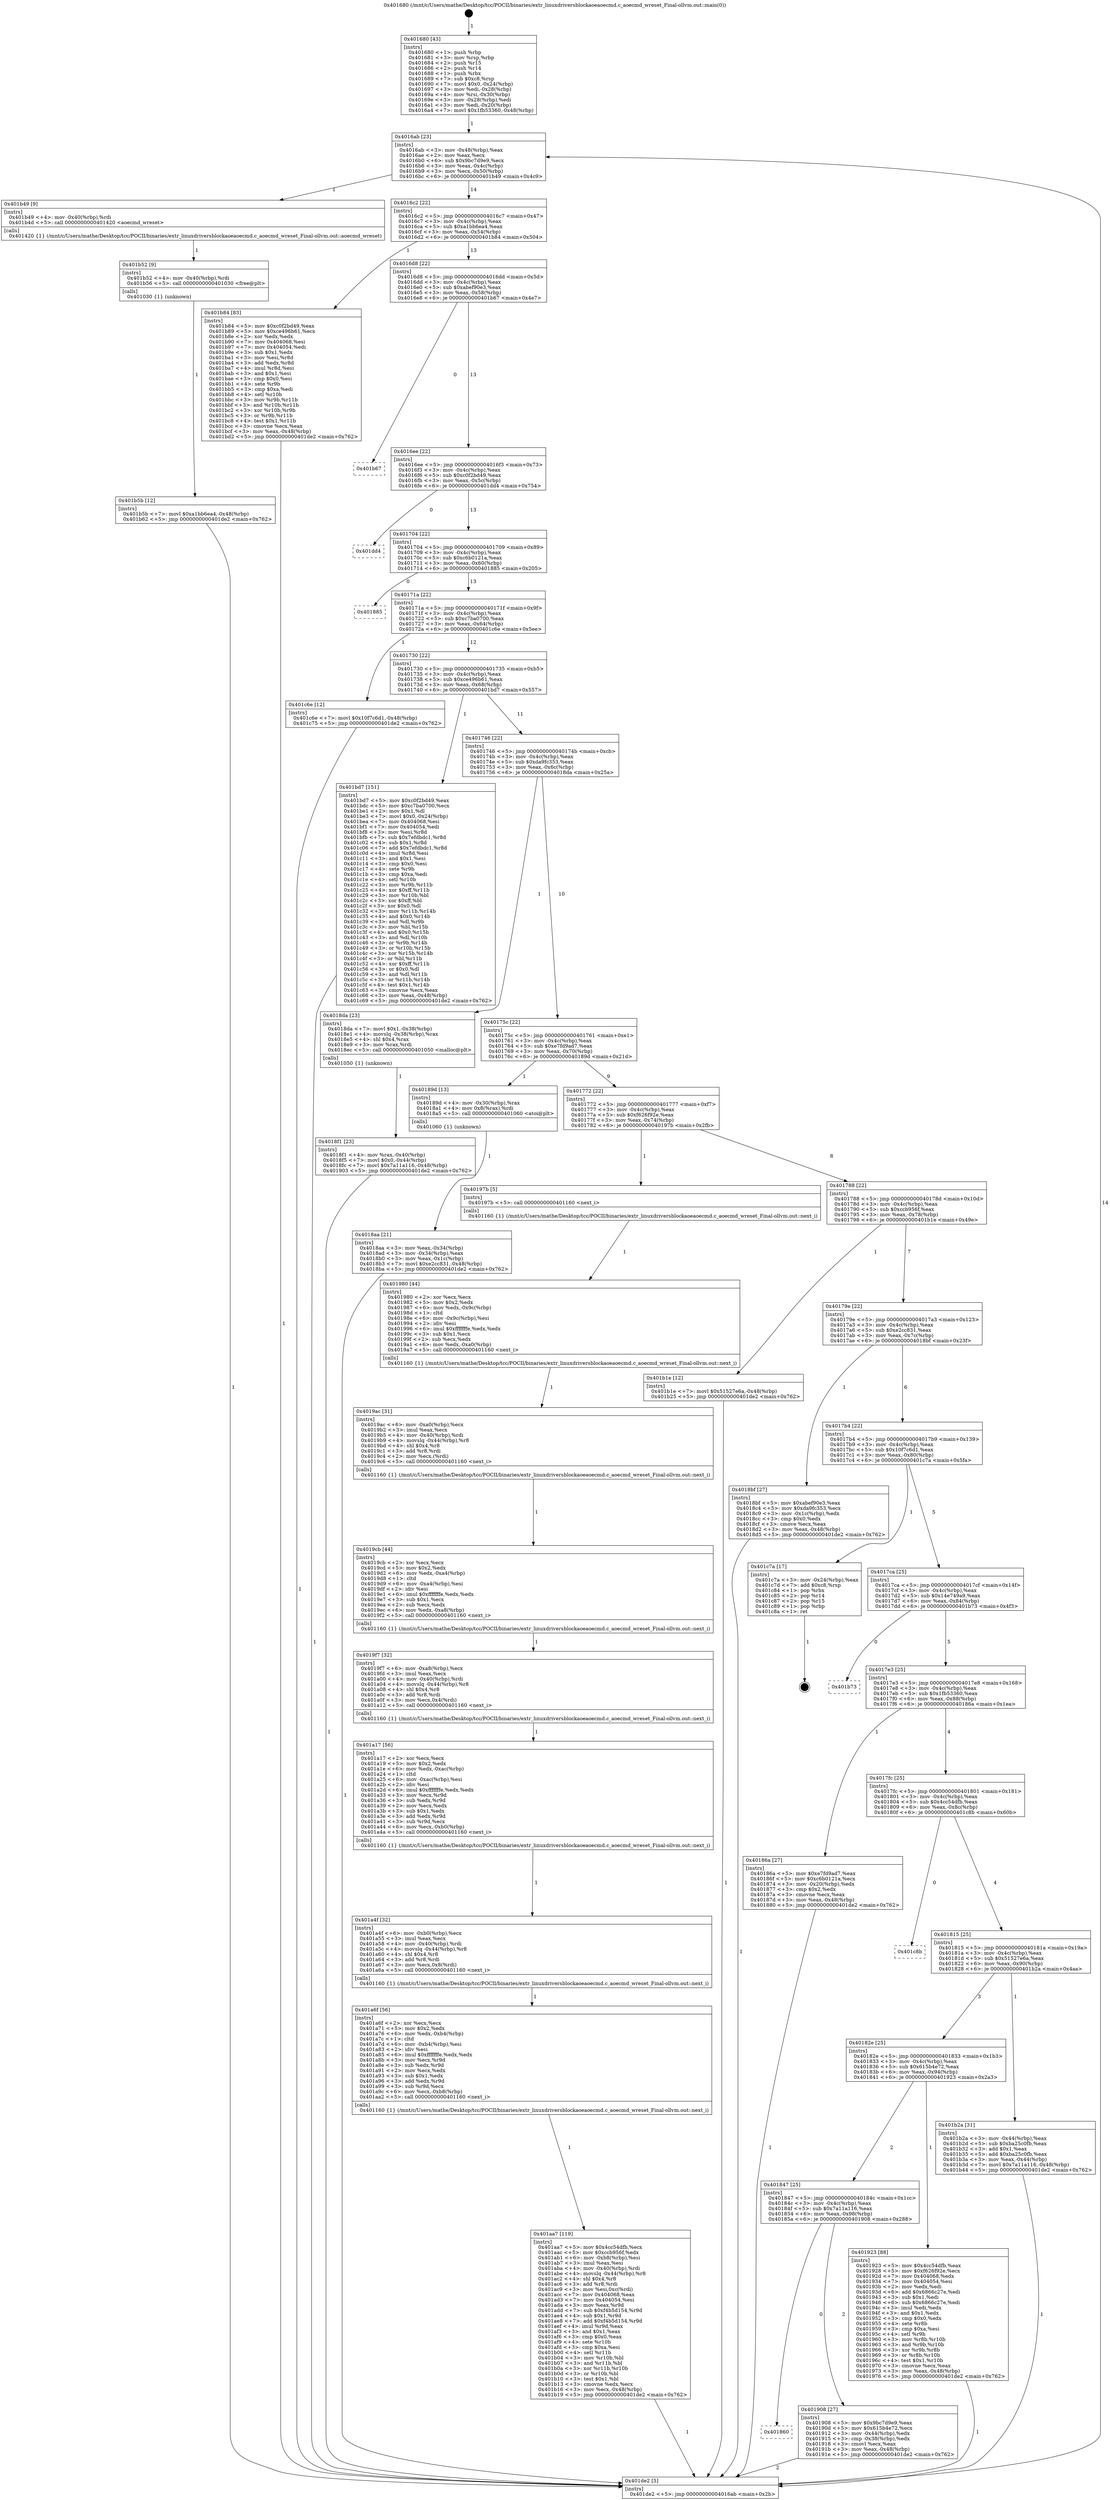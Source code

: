 digraph "0x401680" {
  label = "0x401680 (/mnt/c/Users/mathe/Desktop/tcc/POCII/binaries/extr_linuxdriversblockaoeaoecmd.c_aoecmd_wreset_Final-ollvm.out::main(0))"
  labelloc = "t"
  node[shape=record]

  Entry [label="",width=0.3,height=0.3,shape=circle,fillcolor=black,style=filled]
  "0x4016ab" [label="{
     0x4016ab [23]\l
     | [instrs]\l
     &nbsp;&nbsp;0x4016ab \<+3\>: mov -0x48(%rbp),%eax\l
     &nbsp;&nbsp;0x4016ae \<+2\>: mov %eax,%ecx\l
     &nbsp;&nbsp;0x4016b0 \<+6\>: sub $0x9bc7d9e9,%ecx\l
     &nbsp;&nbsp;0x4016b6 \<+3\>: mov %eax,-0x4c(%rbp)\l
     &nbsp;&nbsp;0x4016b9 \<+3\>: mov %ecx,-0x50(%rbp)\l
     &nbsp;&nbsp;0x4016bc \<+6\>: je 0000000000401b49 \<main+0x4c9\>\l
  }"]
  "0x401b49" [label="{
     0x401b49 [9]\l
     | [instrs]\l
     &nbsp;&nbsp;0x401b49 \<+4\>: mov -0x40(%rbp),%rdi\l
     &nbsp;&nbsp;0x401b4d \<+5\>: call 0000000000401420 \<aoecmd_wreset\>\l
     | [calls]\l
     &nbsp;&nbsp;0x401420 \{1\} (/mnt/c/Users/mathe/Desktop/tcc/POCII/binaries/extr_linuxdriversblockaoeaoecmd.c_aoecmd_wreset_Final-ollvm.out::aoecmd_wreset)\l
  }"]
  "0x4016c2" [label="{
     0x4016c2 [22]\l
     | [instrs]\l
     &nbsp;&nbsp;0x4016c2 \<+5\>: jmp 00000000004016c7 \<main+0x47\>\l
     &nbsp;&nbsp;0x4016c7 \<+3\>: mov -0x4c(%rbp),%eax\l
     &nbsp;&nbsp;0x4016ca \<+5\>: sub $0xa1bb6ea4,%eax\l
     &nbsp;&nbsp;0x4016cf \<+3\>: mov %eax,-0x54(%rbp)\l
     &nbsp;&nbsp;0x4016d2 \<+6\>: je 0000000000401b84 \<main+0x504\>\l
  }"]
  Exit [label="",width=0.3,height=0.3,shape=circle,fillcolor=black,style=filled,peripheries=2]
  "0x401b84" [label="{
     0x401b84 [83]\l
     | [instrs]\l
     &nbsp;&nbsp;0x401b84 \<+5\>: mov $0xc0f2bd49,%eax\l
     &nbsp;&nbsp;0x401b89 \<+5\>: mov $0xce496b61,%ecx\l
     &nbsp;&nbsp;0x401b8e \<+2\>: xor %edx,%edx\l
     &nbsp;&nbsp;0x401b90 \<+7\>: mov 0x404068,%esi\l
     &nbsp;&nbsp;0x401b97 \<+7\>: mov 0x404054,%edi\l
     &nbsp;&nbsp;0x401b9e \<+3\>: sub $0x1,%edx\l
     &nbsp;&nbsp;0x401ba1 \<+3\>: mov %esi,%r8d\l
     &nbsp;&nbsp;0x401ba4 \<+3\>: add %edx,%r8d\l
     &nbsp;&nbsp;0x401ba7 \<+4\>: imul %r8d,%esi\l
     &nbsp;&nbsp;0x401bab \<+3\>: and $0x1,%esi\l
     &nbsp;&nbsp;0x401bae \<+3\>: cmp $0x0,%esi\l
     &nbsp;&nbsp;0x401bb1 \<+4\>: sete %r9b\l
     &nbsp;&nbsp;0x401bb5 \<+3\>: cmp $0xa,%edi\l
     &nbsp;&nbsp;0x401bb8 \<+4\>: setl %r10b\l
     &nbsp;&nbsp;0x401bbc \<+3\>: mov %r9b,%r11b\l
     &nbsp;&nbsp;0x401bbf \<+3\>: and %r10b,%r11b\l
     &nbsp;&nbsp;0x401bc2 \<+3\>: xor %r10b,%r9b\l
     &nbsp;&nbsp;0x401bc5 \<+3\>: or %r9b,%r11b\l
     &nbsp;&nbsp;0x401bc8 \<+4\>: test $0x1,%r11b\l
     &nbsp;&nbsp;0x401bcc \<+3\>: cmovne %ecx,%eax\l
     &nbsp;&nbsp;0x401bcf \<+3\>: mov %eax,-0x48(%rbp)\l
     &nbsp;&nbsp;0x401bd2 \<+5\>: jmp 0000000000401de2 \<main+0x762\>\l
  }"]
  "0x4016d8" [label="{
     0x4016d8 [22]\l
     | [instrs]\l
     &nbsp;&nbsp;0x4016d8 \<+5\>: jmp 00000000004016dd \<main+0x5d\>\l
     &nbsp;&nbsp;0x4016dd \<+3\>: mov -0x4c(%rbp),%eax\l
     &nbsp;&nbsp;0x4016e0 \<+5\>: sub $0xabef90e3,%eax\l
     &nbsp;&nbsp;0x4016e5 \<+3\>: mov %eax,-0x58(%rbp)\l
     &nbsp;&nbsp;0x4016e8 \<+6\>: je 0000000000401b67 \<main+0x4e7\>\l
  }"]
  "0x401b5b" [label="{
     0x401b5b [12]\l
     | [instrs]\l
     &nbsp;&nbsp;0x401b5b \<+7\>: movl $0xa1bb6ea4,-0x48(%rbp)\l
     &nbsp;&nbsp;0x401b62 \<+5\>: jmp 0000000000401de2 \<main+0x762\>\l
  }"]
  "0x401b67" [label="{
     0x401b67\l
  }", style=dashed]
  "0x4016ee" [label="{
     0x4016ee [22]\l
     | [instrs]\l
     &nbsp;&nbsp;0x4016ee \<+5\>: jmp 00000000004016f3 \<main+0x73\>\l
     &nbsp;&nbsp;0x4016f3 \<+3\>: mov -0x4c(%rbp),%eax\l
     &nbsp;&nbsp;0x4016f6 \<+5\>: sub $0xc0f2bd49,%eax\l
     &nbsp;&nbsp;0x4016fb \<+3\>: mov %eax,-0x5c(%rbp)\l
     &nbsp;&nbsp;0x4016fe \<+6\>: je 0000000000401dd4 \<main+0x754\>\l
  }"]
  "0x401b52" [label="{
     0x401b52 [9]\l
     | [instrs]\l
     &nbsp;&nbsp;0x401b52 \<+4\>: mov -0x40(%rbp),%rdi\l
     &nbsp;&nbsp;0x401b56 \<+5\>: call 0000000000401030 \<free@plt\>\l
     | [calls]\l
     &nbsp;&nbsp;0x401030 \{1\} (unknown)\l
  }"]
  "0x401dd4" [label="{
     0x401dd4\l
  }", style=dashed]
  "0x401704" [label="{
     0x401704 [22]\l
     | [instrs]\l
     &nbsp;&nbsp;0x401704 \<+5\>: jmp 0000000000401709 \<main+0x89\>\l
     &nbsp;&nbsp;0x401709 \<+3\>: mov -0x4c(%rbp),%eax\l
     &nbsp;&nbsp;0x40170c \<+5\>: sub $0xc6b0121a,%eax\l
     &nbsp;&nbsp;0x401711 \<+3\>: mov %eax,-0x60(%rbp)\l
     &nbsp;&nbsp;0x401714 \<+6\>: je 0000000000401885 \<main+0x205\>\l
  }"]
  "0x401aa7" [label="{
     0x401aa7 [119]\l
     | [instrs]\l
     &nbsp;&nbsp;0x401aa7 \<+5\>: mov $0x4cc54dfb,%ecx\l
     &nbsp;&nbsp;0x401aac \<+5\>: mov $0xccb956f,%edx\l
     &nbsp;&nbsp;0x401ab1 \<+6\>: mov -0xb8(%rbp),%esi\l
     &nbsp;&nbsp;0x401ab7 \<+3\>: imul %eax,%esi\l
     &nbsp;&nbsp;0x401aba \<+4\>: mov -0x40(%rbp),%rdi\l
     &nbsp;&nbsp;0x401abe \<+4\>: movslq -0x44(%rbp),%r8\l
     &nbsp;&nbsp;0x401ac2 \<+4\>: shl $0x4,%r8\l
     &nbsp;&nbsp;0x401ac6 \<+3\>: add %r8,%rdi\l
     &nbsp;&nbsp;0x401ac9 \<+3\>: mov %esi,0xc(%rdi)\l
     &nbsp;&nbsp;0x401acc \<+7\>: mov 0x404068,%eax\l
     &nbsp;&nbsp;0x401ad3 \<+7\>: mov 0x404054,%esi\l
     &nbsp;&nbsp;0x401ada \<+3\>: mov %eax,%r9d\l
     &nbsp;&nbsp;0x401add \<+7\>: sub $0xf4b5d154,%r9d\l
     &nbsp;&nbsp;0x401ae4 \<+4\>: sub $0x1,%r9d\l
     &nbsp;&nbsp;0x401ae8 \<+7\>: add $0xf4b5d154,%r9d\l
     &nbsp;&nbsp;0x401aef \<+4\>: imul %r9d,%eax\l
     &nbsp;&nbsp;0x401af3 \<+3\>: and $0x1,%eax\l
     &nbsp;&nbsp;0x401af6 \<+3\>: cmp $0x0,%eax\l
     &nbsp;&nbsp;0x401af9 \<+4\>: sete %r10b\l
     &nbsp;&nbsp;0x401afd \<+3\>: cmp $0xa,%esi\l
     &nbsp;&nbsp;0x401b00 \<+4\>: setl %r11b\l
     &nbsp;&nbsp;0x401b04 \<+3\>: mov %r10b,%bl\l
     &nbsp;&nbsp;0x401b07 \<+3\>: and %r11b,%bl\l
     &nbsp;&nbsp;0x401b0a \<+3\>: xor %r11b,%r10b\l
     &nbsp;&nbsp;0x401b0d \<+3\>: or %r10b,%bl\l
     &nbsp;&nbsp;0x401b10 \<+3\>: test $0x1,%bl\l
     &nbsp;&nbsp;0x401b13 \<+3\>: cmovne %edx,%ecx\l
     &nbsp;&nbsp;0x401b16 \<+3\>: mov %ecx,-0x48(%rbp)\l
     &nbsp;&nbsp;0x401b19 \<+5\>: jmp 0000000000401de2 \<main+0x762\>\l
  }"]
  "0x401885" [label="{
     0x401885\l
  }", style=dashed]
  "0x40171a" [label="{
     0x40171a [22]\l
     | [instrs]\l
     &nbsp;&nbsp;0x40171a \<+5\>: jmp 000000000040171f \<main+0x9f\>\l
     &nbsp;&nbsp;0x40171f \<+3\>: mov -0x4c(%rbp),%eax\l
     &nbsp;&nbsp;0x401722 \<+5\>: sub $0xc7ba0700,%eax\l
     &nbsp;&nbsp;0x401727 \<+3\>: mov %eax,-0x64(%rbp)\l
     &nbsp;&nbsp;0x40172a \<+6\>: je 0000000000401c6e \<main+0x5ee\>\l
  }"]
  "0x401a6f" [label="{
     0x401a6f [56]\l
     | [instrs]\l
     &nbsp;&nbsp;0x401a6f \<+2\>: xor %ecx,%ecx\l
     &nbsp;&nbsp;0x401a71 \<+5\>: mov $0x2,%edx\l
     &nbsp;&nbsp;0x401a76 \<+6\>: mov %edx,-0xb4(%rbp)\l
     &nbsp;&nbsp;0x401a7c \<+1\>: cltd\l
     &nbsp;&nbsp;0x401a7d \<+6\>: mov -0xb4(%rbp),%esi\l
     &nbsp;&nbsp;0x401a83 \<+2\>: idiv %esi\l
     &nbsp;&nbsp;0x401a85 \<+6\>: imul $0xfffffffe,%edx,%edx\l
     &nbsp;&nbsp;0x401a8b \<+3\>: mov %ecx,%r9d\l
     &nbsp;&nbsp;0x401a8e \<+3\>: sub %edx,%r9d\l
     &nbsp;&nbsp;0x401a91 \<+2\>: mov %ecx,%edx\l
     &nbsp;&nbsp;0x401a93 \<+3\>: sub $0x1,%edx\l
     &nbsp;&nbsp;0x401a96 \<+3\>: add %edx,%r9d\l
     &nbsp;&nbsp;0x401a99 \<+3\>: sub %r9d,%ecx\l
     &nbsp;&nbsp;0x401a9c \<+6\>: mov %ecx,-0xb8(%rbp)\l
     &nbsp;&nbsp;0x401aa2 \<+5\>: call 0000000000401160 \<next_i\>\l
     | [calls]\l
     &nbsp;&nbsp;0x401160 \{1\} (/mnt/c/Users/mathe/Desktop/tcc/POCII/binaries/extr_linuxdriversblockaoeaoecmd.c_aoecmd_wreset_Final-ollvm.out::next_i)\l
  }"]
  "0x401c6e" [label="{
     0x401c6e [12]\l
     | [instrs]\l
     &nbsp;&nbsp;0x401c6e \<+7\>: movl $0x10f7c6d1,-0x48(%rbp)\l
     &nbsp;&nbsp;0x401c75 \<+5\>: jmp 0000000000401de2 \<main+0x762\>\l
  }"]
  "0x401730" [label="{
     0x401730 [22]\l
     | [instrs]\l
     &nbsp;&nbsp;0x401730 \<+5\>: jmp 0000000000401735 \<main+0xb5\>\l
     &nbsp;&nbsp;0x401735 \<+3\>: mov -0x4c(%rbp),%eax\l
     &nbsp;&nbsp;0x401738 \<+5\>: sub $0xce496b61,%eax\l
     &nbsp;&nbsp;0x40173d \<+3\>: mov %eax,-0x68(%rbp)\l
     &nbsp;&nbsp;0x401740 \<+6\>: je 0000000000401bd7 \<main+0x557\>\l
  }"]
  "0x401a4f" [label="{
     0x401a4f [32]\l
     | [instrs]\l
     &nbsp;&nbsp;0x401a4f \<+6\>: mov -0xb0(%rbp),%ecx\l
     &nbsp;&nbsp;0x401a55 \<+3\>: imul %eax,%ecx\l
     &nbsp;&nbsp;0x401a58 \<+4\>: mov -0x40(%rbp),%rdi\l
     &nbsp;&nbsp;0x401a5c \<+4\>: movslq -0x44(%rbp),%r8\l
     &nbsp;&nbsp;0x401a60 \<+4\>: shl $0x4,%r8\l
     &nbsp;&nbsp;0x401a64 \<+3\>: add %r8,%rdi\l
     &nbsp;&nbsp;0x401a67 \<+3\>: mov %ecx,0x8(%rdi)\l
     &nbsp;&nbsp;0x401a6a \<+5\>: call 0000000000401160 \<next_i\>\l
     | [calls]\l
     &nbsp;&nbsp;0x401160 \{1\} (/mnt/c/Users/mathe/Desktop/tcc/POCII/binaries/extr_linuxdriversblockaoeaoecmd.c_aoecmd_wreset_Final-ollvm.out::next_i)\l
  }"]
  "0x401bd7" [label="{
     0x401bd7 [151]\l
     | [instrs]\l
     &nbsp;&nbsp;0x401bd7 \<+5\>: mov $0xc0f2bd49,%eax\l
     &nbsp;&nbsp;0x401bdc \<+5\>: mov $0xc7ba0700,%ecx\l
     &nbsp;&nbsp;0x401be1 \<+2\>: mov $0x1,%dl\l
     &nbsp;&nbsp;0x401be3 \<+7\>: movl $0x0,-0x24(%rbp)\l
     &nbsp;&nbsp;0x401bea \<+7\>: mov 0x404068,%esi\l
     &nbsp;&nbsp;0x401bf1 \<+7\>: mov 0x404054,%edi\l
     &nbsp;&nbsp;0x401bf8 \<+3\>: mov %esi,%r8d\l
     &nbsp;&nbsp;0x401bfb \<+7\>: sub $0x7efdbdc1,%r8d\l
     &nbsp;&nbsp;0x401c02 \<+4\>: sub $0x1,%r8d\l
     &nbsp;&nbsp;0x401c06 \<+7\>: add $0x7efdbdc1,%r8d\l
     &nbsp;&nbsp;0x401c0d \<+4\>: imul %r8d,%esi\l
     &nbsp;&nbsp;0x401c11 \<+3\>: and $0x1,%esi\l
     &nbsp;&nbsp;0x401c14 \<+3\>: cmp $0x0,%esi\l
     &nbsp;&nbsp;0x401c17 \<+4\>: sete %r9b\l
     &nbsp;&nbsp;0x401c1b \<+3\>: cmp $0xa,%edi\l
     &nbsp;&nbsp;0x401c1e \<+4\>: setl %r10b\l
     &nbsp;&nbsp;0x401c22 \<+3\>: mov %r9b,%r11b\l
     &nbsp;&nbsp;0x401c25 \<+4\>: xor $0xff,%r11b\l
     &nbsp;&nbsp;0x401c29 \<+3\>: mov %r10b,%bl\l
     &nbsp;&nbsp;0x401c2c \<+3\>: xor $0xff,%bl\l
     &nbsp;&nbsp;0x401c2f \<+3\>: xor $0x0,%dl\l
     &nbsp;&nbsp;0x401c32 \<+3\>: mov %r11b,%r14b\l
     &nbsp;&nbsp;0x401c35 \<+4\>: and $0x0,%r14b\l
     &nbsp;&nbsp;0x401c39 \<+3\>: and %dl,%r9b\l
     &nbsp;&nbsp;0x401c3c \<+3\>: mov %bl,%r15b\l
     &nbsp;&nbsp;0x401c3f \<+4\>: and $0x0,%r15b\l
     &nbsp;&nbsp;0x401c43 \<+3\>: and %dl,%r10b\l
     &nbsp;&nbsp;0x401c46 \<+3\>: or %r9b,%r14b\l
     &nbsp;&nbsp;0x401c49 \<+3\>: or %r10b,%r15b\l
     &nbsp;&nbsp;0x401c4c \<+3\>: xor %r15b,%r14b\l
     &nbsp;&nbsp;0x401c4f \<+3\>: or %bl,%r11b\l
     &nbsp;&nbsp;0x401c52 \<+4\>: xor $0xff,%r11b\l
     &nbsp;&nbsp;0x401c56 \<+3\>: or $0x0,%dl\l
     &nbsp;&nbsp;0x401c59 \<+3\>: and %dl,%r11b\l
     &nbsp;&nbsp;0x401c5c \<+3\>: or %r11b,%r14b\l
     &nbsp;&nbsp;0x401c5f \<+4\>: test $0x1,%r14b\l
     &nbsp;&nbsp;0x401c63 \<+3\>: cmovne %ecx,%eax\l
     &nbsp;&nbsp;0x401c66 \<+3\>: mov %eax,-0x48(%rbp)\l
     &nbsp;&nbsp;0x401c69 \<+5\>: jmp 0000000000401de2 \<main+0x762\>\l
  }"]
  "0x401746" [label="{
     0x401746 [22]\l
     | [instrs]\l
     &nbsp;&nbsp;0x401746 \<+5\>: jmp 000000000040174b \<main+0xcb\>\l
     &nbsp;&nbsp;0x40174b \<+3\>: mov -0x4c(%rbp),%eax\l
     &nbsp;&nbsp;0x40174e \<+5\>: sub $0xda9fc353,%eax\l
     &nbsp;&nbsp;0x401753 \<+3\>: mov %eax,-0x6c(%rbp)\l
     &nbsp;&nbsp;0x401756 \<+6\>: je 00000000004018da \<main+0x25a\>\l
  }"]
  "0x401a17" [label="{
     0x401a17 [56]\l
     | [instrs]\l
     &nbsp;&nbsp;0x401a17 \<+2\>: xor %ecx,%ecx\l
     &nbsp;&nbsp;0x401a19 \<+5\>: mov $0x2,%edx\l
     &nbsp;&nbsp;0x401a1e \<+6\>: mov %edx,-0xac(%rbp)\l
     &nbsp;&nbsp;0x401a24 \<+1\>: cltd\l
     &nbsp;&nbsp;0x401a25 \<+6\>: mov -0xac(%rbp),%esi\l
     &nbsp;&nbsp;0x401a2b \<+2\>: idiv %esi\l
     &nbsp;&nbsp;0x401a2d \<+6\>: imul $0xfffffffe,%edx,%edx\l
     &nbsp;&nbsp;0x401a33 \<+3\>: mov %ecx,%r9d\l
     &nbsp;&nbsp;0x401a36 \<+3\>: sub %edx,%r9d\l
     &nbsp;&nbsp;0x401a39 \<+2\>: mov %ecx,%edx\l
     &nbsp;&nbsp;0x401a3b \<+3\>: sub $0x1,%edx\l
     &nbsp;&nbsp;0x401a3e \<+3\>: add %edx,%r9d\l
     &nbsp;&nbsp;0x401a41 \<+3\>: sub %r9d,%ecx\l
     &nbsp;&nbsp;0x401a44 \<+6\>: mov %ecx,-0xb0(%rbp)\l
     &nbsp;&nbsp;0x401a4a \<+5\>: call 0000000000401160 \<next_i\>\l
     | [calls]\l
     &nbsp;&nbsp;0x401160 \{1\} (/mnt/c/Users/mathe/Desktop/tcc/POCII/binaries/extr_linuxdriversblockaoeaoecmd.c_aoecmd_wreset_Final-ollvm.out::next_i)\l
  }"]
  "0x4018da" [label="{
     0x4018da [23]\l
     | [instrs]\l
     &nbsp;&nbsp;0x4018da \<+7\>: movl $0x1,-0x38(%rbp)\l
     &nbsp;&nbsp;0x4018e1 \<+4\>: movslq -0x38(%rbp),%rax\l
     &nbsp;&nbsp;0x4018e5 \<+4\>: shl $0x4,%rax\l
     &nbsp;&nbsp;0x4018e9 \<+3\>: mov %rax,%rdi\l
     &nbsp;&nbsp;0x4018ec \<+5\>: call 0000000000401050 \<malloc@plt\>\l
     | [calls]\l
     &nbsp;&nbsp;0x401050 \{1\} (unknown)\l
  }"]
  "0x40175c" [label="{
     0x40175c [22]\l
     | [instrs]\l
     &nbsp;&nbsp;0x40175c \<+5\>: jmp 0000000000401761 \<main+0xe1\>\l
     &nbsp;&nbsp;0x401761 \<+3\>: mov -0x4c(%rbp),%eax\l
     &nbsp;&nbsp;0x401764 \<+5\>: sub $0xe7fd9ad7,%eax\l
     &nbsp;&nbsp;0x401769 \<+3\>: mov %eax,-0x70(%rbp)\l
     &nbsp;&nbsp;0x40176c \<+6\>: je 000000000040189d \<main+0x21d\>\l
  }"]
  "0x4019f7" [label="{
     0x4019f7 [32]\l
     | [instrs]\l
     &nbsp;&nbsp;0x4019f7 \<+6\>: mov -0xa8(%rbp),%ecx\l
     &nbsp;&nbsp;0x4019fd \<+3\>: imul %eax,%ecx\l
     &nbsp;&nbsp;0x401a00 \<+4\>: mov -0x40(%rbp),%rdi\l
     &nbsp;&nbsp;0x401a04 \<+4\>: movslq -0x44(%rbp),%r8\l
     &nbsp;&nbsp;0x401a08 \<+4\>: shl $0x4,%r8\l
     &nbsp;&nbsp;0x401a0c \<+3\>: add %r8,%rdi\l
     &nbsp;&nbsp;0x401a0f \<+3\>: mov %ecx,0x4(%rdi)\l
     &nbsp;&nbsp;0x401a12 \<+5\>: call 0000000000401160 \<next_i\>\l
     | [calls]\l
     &nbsp;&nbsp;0x401160 \{1\} (/mnt/c/Users/mathe/Desktop/tcc/POCII/binaries/extr_linuxdriversblockaoeaoecmd.c_aoecmd_wreset_Final-ollvm.out::next_i)\l
  }"]
  "0x40189d" [label="{
     0x40189d [13]\l
     | [instrs]\l
     &nbsp;&nbsp;0x40189d \<+4\>: mov -0x30(%rbp),%rax\l
     &nbsp;&nbsp;0x4018a1 \<+4\>: mov 0x8(%rax),%rdi\l
     &nbsp;&nbsp;0x4018a5 \<+5\>: call 0000000000401060 \<atoi@plt\>\l
     | [calls]\l
     &nbsp;&nbsp;0x401060 \{1\} (unknown)\l
  }"]
  "0x401772" [label="{
     0x401772 [22]\l
     | [instrs]\l
     &nbsp;&nbsp;0x401772 \<+5\>: jmp 0000000000401777 \<main+0xf7\>\l
     &nbsp;&nbsp;0x401777 \<+3\>: mov -0x4c(%rbp),%eax\l
     &nbsp;&nbsp;0x40177a \<+5\>: sub $0xf626f92e,%eax\l
     &nbsp;&nbsp;0x40177f \<+3\>: mov %eax,-0x74(%rbp)\l
     &nbsp;&nbsp;0x401782 \<+6\>: je 000000000040197b \<main+0x2fb\>\l
  }"]
  "0x4019cb" [label="{
     0x4019cb [44]\l
     | [instrs]\l
     &nbsp;&nbsp;0x4019cb \<+2\>: xor %ecx,%ecx\l
     &nbsp;&nbsp;0x4019cd \<+5\>: mov $0x2,%edx\l
     &nbsp;&nbsp;0x4019d2 \<+6\>: mov %edx,-0xa4(%rbp)\l
     &nbsp;&nbsp;0x4019d8 \<+1\>: cltd\l
     &nbsp;&nbsp;0x4019d9 \<+6\>: mov -0xa4(%rbp),%esi\l
     &nbsp;&nbsp;0x4019df \<+2\>: idiv %esi\l
     &nbsp;&nbsp;0x4019e1 \<+6\>: imul $0xfffffffe,%edx,%edx\l
     &nbsp;&nbsp;0x4019e7 \<+3\>: sub $0x1,%ecx\l
     &nbsp;&nbsp;0x4019ea \<+2\>: sub %ecx,%edx\l
     &nbsp;&nbsp;0x4019ec \<+6\>: mov %edx,-0xa8(%rbp)\l
     &nbsp;&nbsp;0x4019f2 \<+5\>: call 0000000000401160 \<next_i\>\l
     | [calls]\l
     &nbsp;&nbsp;0x401160 \{1\} (/mnt/c/Users/mathe/Desktop/tcc/POCII/binaries/extr_linuxdriversblockaoeaoecmd.c_aoecmd_wreset_Final-ollvm.out::next_i)\l
  }"]
  "0x40197b" [label="{
     0x40197b [5]\l
     | [instrs]\l
     &nbsp;&nbsp;0x40197b \<+5\>: call 0000000000401160 \<next_i\>\l
     | [calls]\l
     &nbsp;&nbsp;0x401160 \{1\} (/mnt/c/Users/mathe/Desktop/tcc/POCII/binaries/extr_linuxdriversblockaoeaoecmd.c_aoecmd_wreset_Final-ollvm.out::next_i)\l
  }"]
  "0x401788" [label="{
     0x401788 [22]\l
     | [instrs]\l
     &nbsp;&nbsp;0x401788 \<+5\>: jmp 000000000040178d \<main+0x10d\>\l
     &nbsp;&nbsp;0x40178d \<+3\>: mov -0x4c(%rbp),%eax\l
     &nbsp;&nbsp;0x401790 \<+5\>: sub $0xccb956f,%eax\l
     &nbsp;&nbsp;0x401795 \<+3\>: mov %eax,-0x78(%rbp)\l
     &nbsp;&nbsp;0x401798 \<+6\>: je 0000000000401b1e \<main+0x49e\>\l
  }"]
  "0x4019ac" [label="{
     0x4019ac [31]\l
     | [instrs]\l
     &nbsp;&nbsp;0x4019ac \<+6\>: mov -0xa0(%rbp),%ecx\l
     &nbsp;&nbsp;0x4019b2 \<+3\>: imul %eax,%ecx\l
     &nbsp;&nbsp;0x4019b5 \<+4\>: mov -0x40(%rbp),%rdi\l
     &nbsp;&nbsp;0x4019b9 \<+4\>: movslq -0x44(%rbp),%r8\l
     &nbsp;&nbsp;0x4019bd \<+4\>: shl $0x4,%r8\l
     &nbsp;&nbsp;0x4019c1 \<+3\>: add %r8,%rdi\l
     &nbsp;&nbsp;0x4019c4 \<+2\>: mov %ecx,(%rdi)\l
     &nbsp;&nbsp;0x4019c6 \<+5\>: call 0000000000401160 \<next_i\>\l
     | [calls]\l
     &nbsp;&nbsp;0x401160 \{1\} (/mnt/c/Users/mathe/Desktop/tcc/POCII/binaries/extr_linuxdriversblockaoeaoecmd.c_aoecmd_wreset_Final-ollvm.out::next_i)\l
  }"]
  "0x401b1e" [label="{
     0x401b1e [12]\l
     | [instrs]\l
     &nbsp;&nbsp;0x401b1e \<+7\>: movl $0x51527e6a,-0x48(%rbp)\l
     &nbsp;&nbsp;0x401b25 \<+5\>: jmp 0000000000401de2 \<main+0x762\>\l
  }"]
  "0x40179e" [label="{
     0x40179e [22]\l
     | [instrs]\l
     &nbsp;&nbsp;0x40179e \<+5\>: jmp 00000000004017a3 \<main+0x123\>\l
     &nbsp;&nbsp;0x4017a3 \<+3\>: mov -0x4c(%rbp),%eax\l
     &nbsp;&nbsp;0x4017a6 \<+5\>: sub $0xe2cc831,%eax\l
     &nbsp;&nbsp;0x4017ab \<+3\>: mov %eax,-0x7c(%rbp)\l
     &nbsp;&nbsp;0x4017ae \<+6\>: je 00000000004018bf \<main+0x23f\>\l
  }"]
  "0x401980" [label="{
     0x401980 [44]\l
     | [instrs]\l
     &nbsp;&nbsp;0x401980 \<+2\>: xor %ecx,%ecx\l
     &nbsp;&nbsp;0x401982 \<+5\>: mov $0x2,%edx\l
     &nbsp;&nbsp;0x401987 \<+6\>: mov %edx,-0x9c(%rbp)\l
     &nbsp;&nbsp;0x40198d \<+1\>: cltd\l
     &nbsp;&nbsp;0x40198e \<+6\>: mov -0x9c(%rbp),%esi\l
     &nbsp;&nbsp;0x401994 \<+2\>: idiv %esi\l
     &nbsp;&nbsp;0x401996 \<+6\>: imul $0xfffffffe,%edx,%edx\l
     &nbsp;&nbsp;0x40199c \<+3\>: sub $0x1,%ecx\l
     &nbsp;&nbsp;0x40199f \<+2\>: sub %ecx,%edx\l
     &nbsp;&nbsp;0x4019a1 \<+6\>: mov %edx,-0xa0(%rbp)\l
     &nbsp;&nbsp;0x4019a7 \<+5\>: call 0000000000401160 \<next_i\>\l
     | [calls]\l
     &nbsp;&nbsp;0x401160 \{1\} (/mnt/c/Users/mathe/Desktop/tcc/POCII/binaries/extr_linuxdriversblockaoeaoecmd.c_aoecmd_wreset_Final-ollvm.out::next_i)\l
  }"]
  "0x4018bf" [label="{
     0x4018bf [27]\l
     | [instrs]\l
     &nbsp;&nbsp;0x4018bf \<+5\>: mov $0xabef90e3,%eax\l
     &nbsp;&nbsp;0x4018c4 \<+5\>: mov $0xda9fc353,%ecx\l
     &nbsp;&nbsp;0x4018c9 \<+3\>: mov -0x1c(%rbp),%edx\l
     &nbsp;&nbsp;0x4018cc \<+3\>: cmp $0x0,%edx\l
     &nbsp;&nbsp;0x4018cf \<+3\>: cmove %ecx,%eax\l
     &nbsp;&nbsp;0x4018d2 \<+3\>: mov %eax,-0x48(%rbp)\l
     &nbsp;&nbsp;0x4018d5 \<+5\>: jmp 0000000000401de2 \<main+0x762\>\l
  }"]
  "0x4017b4" [label="{
     0x4017b4 [22]\l
     | [instrs]\l
     &nbsp;&nbsp;0x4017b4 \<+5\>: jmp 00000000004017b9 \<main+0x139\>\l
     &nbsp;&nbsp;0x4017b9 \<+3\>: mov -0x4c(%rbp),%eax\l
     &nbsp;&nbsp;0x4017bc \<+5\>: sub $0x10f7c6d1,%eax\l
     &nbsp;&nbsp;0x4017c1 \<+3\>: mov %eax,-0x80(%rbp)\l
     &nbsp;&nbsp;0x4017c4 \<+6\>: je 0000000000401c7a \<main+0x5fa\>\l
  }"]
  "0x401860" [label="{
     0x401860\l
  }", style=dashed]
  "0x401c7a" [label="{
     0x401c7a [17]\l
     | [instrs]\l
     &nbsp;&nbsp;0x401c7a \<+3\>: mov -0x24(%rbp),%eax\l
     &nbsp;&nbsp;0x401c7d \<+7\>: add $0xc8,%rsp\l
     &nbsp;&nbsp;0x401c84 \<+1\>: pop %rbx\l
     &nbsp;&nbsp;0x401c85 \<+2\>: pop %r14\l
     &nbsp;&nbsp;0x401c87 \<+2\>: pop %r15\l
     &nbsp;&nbsp;0x401c89 \<+1\>: pop %rbp\l
     &nbsp;&nbsp;0x401c8a \<+1\>: ret\l
  }"]
  "0x4017ca" [label="{
     0x4017ca [25]\l
     | [instrs]\l
     &nbsp;&nbsp;0x4017ca \<+5\>: jmp 00000000004017cf \<main+0x14f\>\l
     &nbsp;&nbsp;0x4017cf \<+3\>: mov -0x4c(%rbp),%eax\l
     &nbsp;&nbsp;0x4017d2 \<+5\>: sub $0x14e749a9,%eax\l
     &nbsp;&nbsp;0x4017d7 \<+6\>: mov %eax,-0x84(%rbp)\l
     &nbsp;&nbsp;0x4017dd \<+6\>: je 0000000000401b73 \<main+0x4f3\>\l
  }"]
  "0x401908" [label="{
     0x401908 [27]\l
     | [instrs]\l
     &nbsp;&nbsp;0x401908 \<+5\>: mov $0x9bc7d9e9,%eax\l
     &nbsp;&nbsp;0x40190d \<+5\>: mov $0x615b4e72,%ecx\l
     &nbsp;&nbsp;0x401912 \<+3\>: mov -0x44(%rbp),%edx\l
     &nbsp;&nbsp;0x401915 \<+3\>: cmp -0x38(%rbp),%edx\l
     &nbsp;&nbsp;0x401918 \<+3\>: cmovl %ecx,%eax\l
     &nbsp;&nbsp;0x40191b \<+3\>: mov %eax,-0x48(%rbp)\l
     &nbsp;&nbsp;0x40191e \<+5\>: jmp 0000000000401de2 \<main+0x762\>\l
  }"]
  "0x401b73" [label="{
     0x401b73\l
  }", style=dashed]
  "0x4017e3" [label="{
     0x4017e3 [25]\l
     | [instrs]\l
     &nbsp;&nbsp;0x4017e3 \<+5\>: jmp 00000000004017e8 \<main+0x168\>\l
     &nbsp;&nbsp;0x4017e8 \<+3\>: mov -0x4c(%rbp),%eax\l
     &nbsp;&nbsp;0x4017eb \<+5\>: sub $0x1fb53360,%eax\l
     &nbsp;&nbsp;0x4017f0 \<+6\>: mov %eax,-0x88(%rbp)\l
     &nbsp;&nbsp;0x4017f6 \<+6\>: je 000000000040186a \<main+0x1ea\>\l
  }"]
  "0x401847" [label="{
     0x401847 [25]\l
     | [instrs]\l
     &nbsp;&nbsp;0x401847 \<+5\>: jmp 000000000040184c \<main+0x1cc\>\l
     &nbsp;&nbsp;0x40184c \<+3\>: mov -0x4c(%rbp),%eax\l
     &nbsp;&nbsp;0x40184f \<+5\>: sub $0x7a11a116,%eax\l
     &nbsp;&nbsp;0x401854 \<+6\>: mov %eax,-0x98(%rbp)\l
     &nbsp;&nbsp;0x40185a \<+6\>: je 0000000000401908 \<main+0x288\>\l
  }"]
  "0x40186a" [label="{
     0x40186a [27]\l
     | [instrs]\l
     &nbsp;&nbsp;0x40186a \<+5\>: mov $0xe7fd9ad7,%eax\l
     &nbsp;&nbsp;0x40186f \<+5\>: mov $0xc6b0121a,%ecx\l
     &nbsp;&nbsp;0x401874 \<+3\>: mov -0x20(%rbp),%edx\l
     &nbsp;&nbsp;0x401877 \<+3\>: cmp $0x2,%edx\l
     &nbsp;&nbsp;0x40187a \<+3\>: cmovne %ecx,%eax\l
     &nbsp;&nbsp;0x40187d \<+3\>: mov %eax,-0x48(%rbp)\l
     &nbsp;&nbsp;0x401880 \<+5\>: jmp 0000000000401de2 \<main+0x762\>\l
  }"]
  "0x4017fc" [label="{
     0x4017fc [25]\l
     | [instrs]\l
     &nbsp;&nbsp;0x4017fc \<+5\>: jmp 0000000000401801 \<main+0x181\>\l
     &nbsp;&nbsp;0x401801 \<+3\>: mov -0x4c(%rbp),%eax\l
     &nbsp;&nbsp;0x401804 \<+5\>: sub $0x4cc54dfb,%eax\l
     &nbsp;&nbsp;0x401809 \<+6\>: mov %eax,-0x8c(%rbp)\l
     &nbsp;&nbsp;0x40180f \<+6\>: je 0000000000401c8b \<main+0x60b\>\l
  }"]
  "0x401de2" [label="{
     0x401de2 [5]\l
     | [instrs]\l
     &nbsp;&nbsp;0x401de2 \<+5\>: jmp 00000000004016ab \<main+0x2b\>\l
  }"]
  "0x401680" [label="{
     0x401680 [43]\l
     | [instrs]\l
     &nbsp;&nbsp;0x401680 \<+1\>: push %rbp\l
     &nbsp;&nbsp;0x401681 \<+3\>: mov %rsp,%rbp\l
     &nbsp;&nbsp;0x401684 \<+2\>: push %r15\l
     &nbsp;&nbsp;0x401686 \<+2\>: push %r14\l
     &nbsp;&nbsp;0x401688 \<+1\>: push %rbx\l
     &nbsp;&nbsp;0x401689 \<+7\>: sub $0xc8,%rsp\l
     &nbsp;&nbsp;0x401690 \<+7\>: movl $0x0,-0x24(%rbp)\l
     &nbsp;&nbsp;0x401697 \<+3\>: mov %edi,-0x28(%rbp)\l
     &nbsp;&nbsp;0x40169a \<+4\>: mov %rsi,-0x30(%rbp)\l
     &nbsp;&nbsp;0x40169e \<+3\>: mov -0x28(%rbp),%edi\l
     &nbsp;&nbsp;0x4016a1 \<+3\>: mov %edi,-0x20(%rbp)\l
     &nbsp;&nbsp;0x4016a4 \<+7\>: movl $0x1fb53360,-0x48(%rbp)\l
  }"]
  "0x4018aa" [label="{
     0x4018aa [21]\l
     | [instrs]\l
     &nbsp;&nbsp;0x4018aa \<+3\>: mov %eax,-0x34(%rbp)\l
     &nbsp;&nbsp;0x4018ad \<+3\>: mov -0x34(%rbp),%eax\l
     &nbsp;&nbsp;0x4018b0 \<+3\>: mov %eax,-0x1c(%rbp)\l
     &nbsp;&nbsp;0x4018b3 \<+7\>: movl $0xe2cc831,-0x48(%rbp)\l
     &nbsp;&nbsp;0x4018ba \<+5\>: jmp 0000000000401de2 \<main+0x762\>\l
  }"]
  "0x4018f1" [label="{
     0x4018f1 [23]\l
     | [instrs]\l
     &nbsp;&nbsp;0x4018f1 \<+4\>: mov %rax,-0x40(%rbp)\l
     &nbsp;&nbsp;0x4018f5 \<+7\>: movl $0x0,-0x44(%rbp)\l
     &nbsp;&nbsp;0x4018fc \<+7\>: movl $0x7a11a116,-0x48(%rbp)\l
     &nbsp;&nbsp;0x401903 \<+5\>: jmp 0000000000401de2 \<main+0x762\>\l
  }"]
  "0x401923" [label="{
     0x401923 [88]\l
     | [instrs]\l
     &nbsp;&nbsp;0x401923 \<+5\>: mov $0x4cc54dfb,%eax\l
     &nbsp;&nbsp;0x401928 \<+5\>: mov $0xf626f92e,%ecx\l
     &nbsp;&nbsp;0x40192d \<+7\>: mov 0x404068,%edx\l
     &nbsp;&nbsp;0x401934 \<+7\>: mov 0x404054,%esi\l
     &nbsp;&nbsp;0x40193b \<+2\>: mov %edx,%edi\l
     &nbsp;&nbsp;0x40193d \<+6\>: add $0x6866c27e,%edi\l
     &nbsp;&nbsp;0x401943 \<+3\>: sub $0x1,%edi\l
     &nbsp;&nbsp;0x401946 \<+6\>: sub $0x6866c27e,%edi\l
     &nbsp;&nbsp;0x40194c \<+3\>: imul %edi,%edx\l
     &nbsp;&nbsp;0x40194f \<+3\>: and $0x1,%edx\l
     &nbsp;&nbsp;0x401952 \<+3\>: cmp $0x0,%edx\l
     &nbsp;&nbsp;0x401955 \<+4\>: sete %r8b\l
     &nbsp;&nbsp;0x401959 \<+3\>: cmp $0xa,%esi\l
     &nbsp;&nbsp;0x40195c \<+4\>: setl %r9b\l
     &nbsp;&nbsp;0x401960 \<+3\>: mov %r8b,%r10b\l
     &nbsp;&nbsp;0x401963 \<+3\>: and %r9b,%r10b\l
     &nbsp;&nbsp;0x401966 \<+3\>: xor %r9b,%r8b\l
     &nbsp;&nbsp;0x401969 \<+3\>: or %r8b,%r10b\l
     &nbsp;&nbsp;0x40196c \<+4\>: test $0x1,%r10b\l
     &nbsp;&nbsp;0x401970 \<+3\>: cmovne %ecx,%eax\l
     &nbsp;&nbsp;0x401973 \<+3\>: mov %eax,-0x48(%rbp)\l
     &nbsp;&nbsp;0x401976 \<+5\>: jmp 0000000000401de2 \<main+0x762\>\l
  }"]
  "0x401c8b" [label="{
     0x401c8b\l
  }", style=dashed]
  "0x401815" [label="{
     0x401815 [25]\l
     | [instrs]\l
     &nbsp;&nbsp;0x401815 \<+5\>: jmp 000000000040181a \<main+0x19a\>\l
     &nbsp;&nbsp;0x40181a \<+3\>: mov -0x4c(%rbp),%eax\l
     &nbsp;&nbsp;0x40181d \<+5\>: sub $0x51527e6a,%eax\l
     &nbsp;&nbsp;0x401822 \<+6\>: mov %eax,-0x90(%rbp)\l
     &nbsp;&nbsp;0x401828 \<+6\>: je 0000000000401b2a \<main+0x4aa\>\l
  }"]
  "0x40182e" [label="{
     0x40182e [25]\l
     | [instrs]\l
     &nbsp;&nbsp;0x40182e \<+5\>: jmp 0000000000401833 \<main+0x1b3\>\l
     &nbsp;&nbsp;0x401833 \<+3\>: mov -0x4c(%rbp),%eax\l
     &nbsp;&nbsp;0x401836 \<+5\>: sub $0x615b4e72,%eax\l
     &nbsp;&nbsp;0x40183b \<+6\>: mov %eax,-0x94(%rbp)\l
     &nbsp;&nbsp;0x401841 \<+6\>: je 0000000000401923 \<main+0x2a3\>\l
  }"]
  "0x401b2a" [label="{
     0x401b2a [31]\l
     | [instrs]\l
     &nbsp;&nbsp;0x401b2a \<+3\>: mov -0x44(%rbp),%eax\l
     &nbsp;&nbsp;0x401b2d \<+5\>: sub $0xba25c0fb,%eax\l
     &nbsp;&nbsp;0x401b32 \<+3\>: add $0x1,%eax\l
     &nbsp;&nbsp;0x401b35 \<+5\>: add $0xba25c0fb,%eax\l
     &nbsp;&nbsp;0x401b3a \<+3\>: mov %eax,-0x44(%rbp)\l
     &nbsp;&nbsp;0x401b3d \<+7\>: movl $0x7a11a116,-0x48(%rbp)\l
     &nbsp;&nbsp;0x401b44 \<+5\>: jmp 0000000000401de2 \<main+0x762\>\l
  }"]
  Entry -> "0x401680" [label=" 1"]
  "0x4016ab" -> "0x401b49" [label=" 1"]
  "0x4016ab" -> "0x4016c2" [label=" 14"]
  "0x401c7a" -> Exit [label=" 1"]
  "0x4016c2" -> "0x401b84" [label=" 1"]
  "0x4016c2" -> "0x4016d8" [label=" 13"]
  "0x401c6e" -> "0x401de2" [label=" 1"]
  "0x4016d8" -> "0x401b67" [label=" 0"]
  "0x4016d8" -> "0x4016ee" [label=" 13"]
  "0x401bd7" -> "0x401de2" [label=" 1"]
  "0x4016ee" -> "0x401dd4" [label=" 0"]
  "0x4016ee" -> "0x401704" [label=" 13"]
  "0x401b84" -> "0x401de2" [label=" 1"]
  "0x401704" -> "0x401885" [label=" 0"]
  "0x401704" -> "0x40171a" [label=" 13"]
  "0x401b5b" -> "0x401de2" [label=" 1"]
  "0x40171a" -> "0x401c6e" [label=" 1"]
  "0x40171a" -> "0x401730" [label=" 12"]
  "0x401b52" -> "0x401b5b" [label=" 1"]
  "0x401730" -> "0x401bd7" [label=" 1"]
  "0x401730" -> "0x401746" [label=" 11"]
  "0x401b49" -> "0x401b52" [label=" 1"]
  "0x401746" -> "0x4018da" [label=" 1"]
  "0x401746" -> "0x40175c" [label=" 10"]
  "0x401b2a" -> "0x401de2" [label=" 1"]
  "0x40175c" -> "0x40189d" [label=" 1"]
  "0x40175c" -> "0x401772" [label=" 9"]
  "0x401b1e" -> "0x401de2" [label=" 1"]
  "0x401772" -> "0x40197b" [label=" 1"]
  "0x401772" -> "0x401788" [label=" 8"]
  "0x401aa7" -> "0x401de2" [label=" 1"]
  "0x401788" -> "0x401b1e" [label=" 1"]
  "0x401788" -> "0x40179e" [label=" 7"]
  "0x401a6f" -> "0x401aa7" [label=" 1"]
  "0x40179e" -> "0x4018bf" [label=" 1"]
  "0x40179e" -> "0x4017b4" [label=" 6"]
  "0x401a4f" -> "0x401a6f" [label=" 1"]
  "0x4017b4" -> "0x401c7a" [label=" 1"]
  "0x4017b4" -> "0x4017ca" [label=" 5"]
  "0x401a17" -> "0x401a4f" [label=" 1"]
  "0x4017ca" -> "0x401b73" [label=" 0"]
  "0x4017ca" -> "0x4017e3" [label=" 5"]
  "0x4019f7" -> "0x401a17" [label=" 1"]
  "0x4017e3" -> "0x40186a" [label=" 1"]
  "0x4017e3" -> "0x4017fc" [label=" 4"]
  "0x40186a" -> "0x401de2" [label=" 1"]
  "0x401680" -> "0x4016ab" [label=" 1"]
  "0x401de2" -> "0x4016ab" [label=" 14"]
  "0x40189d" -> "0x4018aa" [label=" 1"]
  "0x4018aa" -> "0x401de2" [label=" 1"]
  "0x4018bf" -> "0x401de2" [label=" 1"]
  "0x4018da" -> "0x4018f1" [label=" 1"]
  "0x4018f1" -> "0x401de2" [label=" 1"]
  "0x4019ac" -> "0x4019cb" [label=" 1"]
  "0x4017fc" -> "0x401c8b" [label=" 0"]
  "0x4017fc" -> "0x401815" [label=" 4"]
  "0x401980" -> "0x4019ac" [label=" 1"]
  "0x401815" -> "0x401b2a" [label=" 1"]
  "0x401815" -> "0x40182e" [label=" 3"]
  "0x40197b" -> "0x401980" [label=" 1"]
  "0x40182e" -> "0x401923" [label=" 1"]
  "0x40182e" -> "0x401847" [label=" 2"]
  "0x4019cb" -> "0x4019f7" [label=" 1"]
  "0x401847" -> "0x401908" [label=" 2"]
  "0x401847" -> "0x401860" [label=" 0"]
  "0x401908" -> "0x401de2" [label=" 2"]
  "0x401923" -> "0x401de2" [label=" 1"]
}
